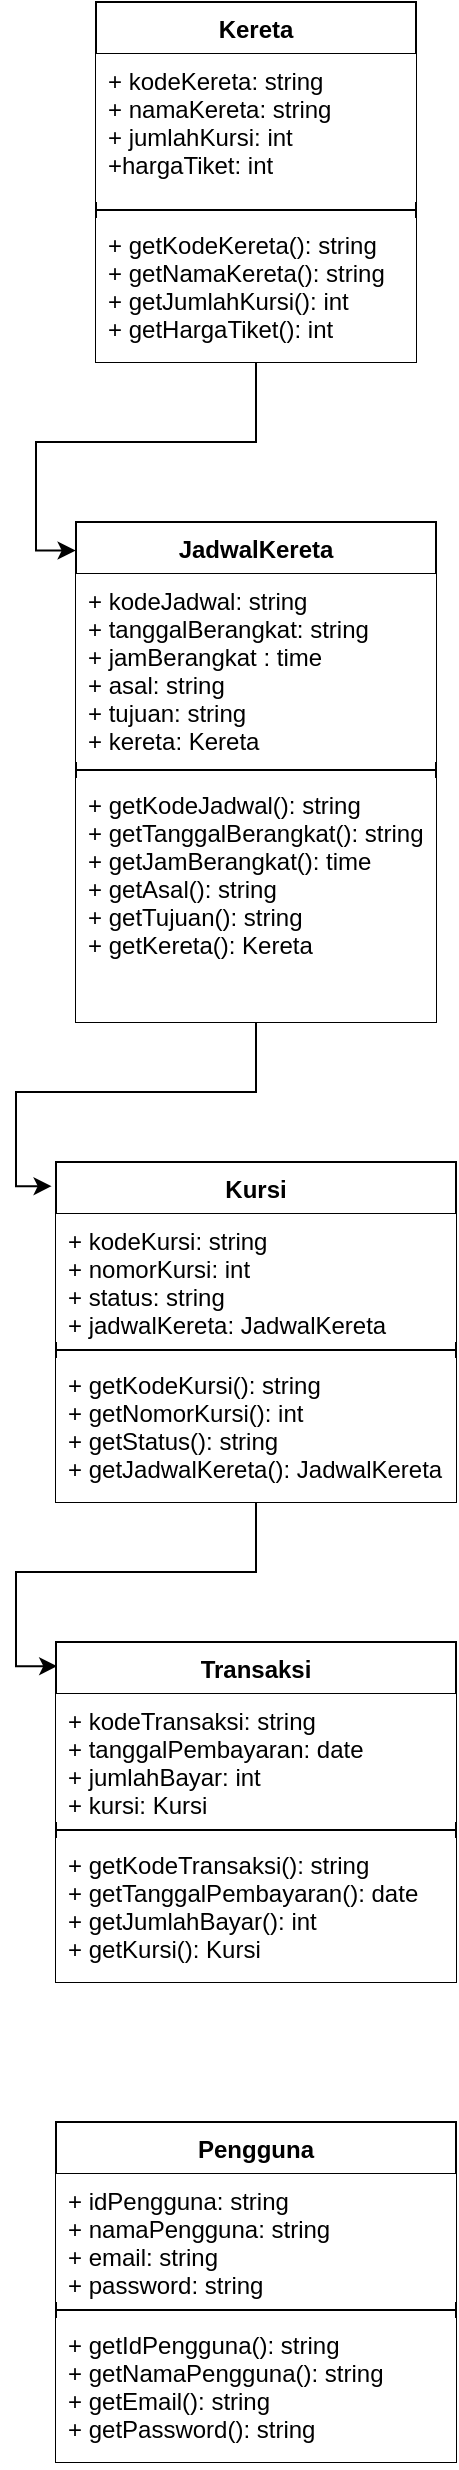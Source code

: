 <mxfile version="20.8.16" type="device"><diagram id="C5RBs43oDa-KdzZeNtuy" name="Page-1"><mxGraphModel dx="1257" dy="749" grid="1" gridSize="10" guides="1" tooltips="1" connect="1" arrows="1" fold="1" page="1" pageScale="1" pageWidth="827" pageHeight="1169" math="0" shadow="0"><root><mxCell id="WIyWlLk6GJQsqaUBKTNV-0"/><mxCell id="WIyWlLk6GJQsqaUBKTNV-1" parent="WIyWlLk6GJQsqaUBKTNV-0"/><mxCell id="WXlN-k_d-JFm07Loed7f-23" style="edgeStyle=orthogonalEdgeStyle;rounded=0;orthogonalLoop=1;jettySize=auto;html=1;entryX=-0.001;entryY=0.057;entryDx=0;entryDy=0;entryPerimeter=0;" edge="1" parent="WIyWlLk6GJQsqaUBKTNV-1" source="WXlN-k_d-JFm07Loed7f-1" target="WXlN-k_d-JFm07Loed7f-5"><mxGeometry relative="1" as="geometry"/></mxCell><mxCell id="WXlN-k_d-JFm07Loed7f-1" value="Kereta" style="swimlane;fontStyle=1;align=center;verticalAlign=top;childLayout=stackLayout;horizontal=1;startSize=26;horizontalStack=0;resizeParent=1;resizeParentMax=0;resizeLast=0;collapsible=1;marginBottom=0;" vertex="1" parent="WIyWlLk6GJQsqaUBKTNV-1"><mxGeometry x="110" y="20" width="160" height="180" as="geometry"/></mxCell><mxCell id="WXlN-k_d-JFm07Loed7f-2" value="+ kodeKereta: string&#10;+ namaKereta: string&#10;+ jumlahKursi: int&#10;+hargaTiket: int&#10;" style="text;align=left;verticalAlign=top;spacingLeft=4;spacingRight=4;overflow=hidden;rotatable=0;points=[[0,0.5],[1,0.5]];portConstraint=eastwest;fillColor=default;" vertex="1" parent="WXlN-k_d-JFm07Loed7f-1"><mxGeometry y="26" width="160" height="74" as="geometry"/></mxCell><mxCell id="WXlN-k_d-JFm07Loed7f-3" value="" style="line;strokeWidth=1;fillColor=none;align=left;verticalAlign=middle;spacingTop=-1;spacingLeft=3;spacingRight=3;rotatable=0;labelPosition=right;points=[];portConstraint=eastwest;strokeColor=inherit;" vertex="1" parent="WXlN-k_d-JFm07Loed7f-1"><mxGeometry y="100" width="160" height="8" as="geometry"/></mxCell><mxCell id="WXlN-k_d-JFm07Loed7f-4" value="+ getKodeKereta(): string&#10;+ getNamaKereta(): string&#10;+ getJumlahKursi(): int&#10;+ getHargaTiket(): int" style="text;align=left;verticalAlign=top;spacingLeft=4;spacingRight=4;overflow=hidden;rotatable=0;points=[[0,0.5],[1,0.5]];portConstraint=eastwest;fillColor=default;" vertex="1" parent="WXlN-k_d-JFm07Loed7f-1"><mxGeometry y="108" width="160" height="72" as="geometry"/></mxCell><mxCell id="WXlN-k_d-JFm07Loed7f-24" style="edgeStyle=orthogonalEdgeStyle;rounded=0;orthogonalLoop=1;jettySize=auto;html=1;entryX=-0.011;entryY=0.071;entryDx=0;entryDy=0;entryPerimeter=0;" edge="1" parent="WIyWlLk6GJQsqaUBKTNV-1" source="WXlN-k_d-JFm07Loed7f-5" target="WXlN-k_d-JFm07Loed7f-9"><mxGeometry relative="1" as="geometry"><Array as="points"><mxPoint x="190" y="565"/><mxPoint x="70" y="565"/><mxPoint x="70" y="612"/></Array></mxGeometry></mxCell><mxCell id="WXlN-k_d-JFm07Loed7f-5" value="JadwalKereta" style="swimlane;fontStyle=1;align=center;verticalAlign=top;childLayout=stackLayout;horizontal=1;startSize=26;horizontalStack=0;resizeParent=1;resizeParentMax=0;resizeLast=0;collapsible=1;marginBottom=0;fillColor=#FFFFFF;" vertex="1" parent="WIyWlLk6GJQsqaUBKTNV-1"><mxGeometry x="100" y="280" width="180" height="250" as="geometry"/></mxCell><mxCell id="WXlN-k_d-JFm07Loed7f-6" value="+ kodeJadwal: string&#10;+ tanggalBerangkat: string&#10;+ jamBerangkat : time&#10;+ asal: string&#10;+ tujuan: string&#10;+ kereta: Kereta&#10;" style="text;strokeColor=none;fillColor=default;align=left;verticalAlign=top;spacingLeft=4;spacingRight=4;overflow=hidden;rotatable=0;points=[[0,0.5],[1,0.5]];portConstraint=eastwest;" vertex="1" parent="WXlN-k_d-JFm07Loed7f-5"><mxGeometry y="26" width="180" height="94" as="geometry"/></mxCell><mxCell id="WXlN-k_d-JFm07Loed7f-7" value="" style="line;strokeWidth=1;fillColor=none;align=left;verticalAlign=middle;spacingTop=-1;spacingLeft=3;spacingRight=3;rotatable=0;labelPosition=right;points=[];portConstraint=eastwest;strokeColor=inherit;" vertex="1" parent="WXlN-k_d-JFm07Loed7f-5"><mxGeometry y="120" width="180" height="8" as="geometry"/></mxCell><mxCell id="WXlN-k_d-JFm07Loed7f-8" value="+ getKodeJadwal(): string&#10;+ getTanggalBerangkat(): string&#10;+ getJamBerangkat(): time&#10;+ getAsal(): string&#10;+ getTujuan(): string&#10;+ getKereta(): Kereta&#10;" style="text;align=left;verticalAlign=top;spacingLeft=4;spacingRight=4;overflow=hidden;rotatable=0;points=[[0,0.5],[1,0.5]];portConstraint=eastwest;fillColor=default;" vertex="1" parent="WXlN-k_d-JFm07Loed7f-5"><mxGeometry y="128" width="180" height="122" as="geometry"/></mxCell><mxCell id="WXlN-k_d-JFm07Loed7f-25" style="edgeStyle=orthogonalEdgeStyle;rounded=0;orthogonalLoop=1;jettySize=auto;html=1;entryX=0.003;entryY=0.071;entryDx=0;entryDy=0;entryPerimeter=0;" edge="1" parent="WIyWlLk6GJQsqaUBKTNV-1" source="WXlN-k_d-JFm07Loed7f-9" target="WXlN-k_d-JFm07Loed7f-13"><mxGeometry relative="1" as="geometry"/></mxCell><mxCell id="WXlN-k_d-JFm07Loed7f-9" value="Kursi" style="swimlane;fontStyle=1;align=center;verticalAlign=top;childLayout=stackLayout;horizontal=1;startSize=26;horizontalStack=0;resizeParent=1;resizeParentMax=0;resizeLast=0;collapsible=1;marginBottom=0;fillColor=#FFFFFF;" vertex="1" parent="WIyWlLk6GJQsqaUBKTNV-1"><mxGeometry x="90" y="600" width="200" height="170" as="geometry"/></mxCell><mxCell id="WXlN-k_d-JFm07Loed7f-10" value="+ kodeKursi: string&#10;+ nomorKursi: int&#10;+ status: string&#10;+ jadwalKereta: JadwalKereta&#10;" style="text;strokeColor=none;fillColor=default;align=left;verticalAlign=top;spacingLeft=4;spacingRight=4;overflow=hidden;rotatable=0;points=[[0,0.5],[1,0.5]];portConstraint=eastwest;" vertex="1" parent="WXlN-k_d-JFm07Loed7f-9"><mxGeometry y="26" width="200" height="64" as="geometry"/></mxCell><mxCell id="WXlN-k_d-JFm07Loed7f-11" value="" style="line;strokeWidth=1;fillColor=none;align=left;verticalAlign=middle;spacingTop=-1;spacingLeft=3;spacingRight=3;rotatable=0;labelPosition=right;points=[];portConstraint=eastwest;strokeColor=inherit;" vertex="1" parent="WXlN-k_d-JFm07Loed7f-9"><mxGeometry y="90" width="200" height="8" as="geometry"/></mxCell><mxCell id="WXlN-k_d-JFm07Loed7f-12" value="+ getKodeKursi(): string&#10;+ getNomorKursi(): int&#10;+ getStatus(): string&#10;+ getJadwalKereta(): JadwalKereta&#10;" style="text;align=left;verticalAlign=top;spacingLeft=4;spacingRight=4;overflow=hidden;rotatable=0;points=[[0,0.5],[1,0.5]];portConstraint=eastwest;fillColor=default;" vertex="1" parent="WXlN-k_d-JFm07Loed7f-9"><mxGeometry y="98" width="200" height="72" as="geometry"/></mxCell><mxCell id="WXlN-k_d-JFm07Loed7f-13" value="Transaksi" style="swimlane;fontStyle=1;align=center;verticalAlign=top;childLayout=stackLayout;horizontal=1;startSize=26;horizontalStack=0;resizeParent=1;resizeParentMax=0;resizeLast=0;collapsible=1;marginBottom=0;fillColor=#FFFFFF;" vertex="1" parent="WIyWlLk6GJQsqaUBKTNV-1"><mxGeometry x="90" y="840" width="200" height="170" as="geometry"/></mxCell><mxCell id="WXlN-k_d-JFm07Loed7f-14" value="+ kodeTransaksi: string&#10;+ tanggalPembayaran: date&#10;+ jumlahBayar: int&#10;+ kursi: Kursi" style="text;strokeColor=none;fillColor=default;align=left;verticalAlign=top;spacingLeft=4;spacingRight=4;overflow=hidden;rotatable=0;points=[[0,0.5],[1,0.5]];portConstraint=eastwest;" vertex="1" parent="WXlN-k_d-JFm07Loed7f-13"><mxGeometry y="26" width="200" height="64" as="geometry"/></mxCell><mxCell id="WXlN-k_d-JFm07Loed7f-15" value="" style="line;strokeWidth=1;fillColor=none;align=left;verticalAlign=middle;spacingTop=-1;spacingLeft=3;spacingRight=3;rotatable=0;labelPosition=right;points=[];portConstraint=eastwest;strokeColor=inherit;" vertex="1" parent="WXlN-k_d-JFm07Loed7f-13"><mxGeometry y="90" width="200" height="8" as="geometry"/></mxCell><mxCell id="WXlN-k_d-JFm07Loed7f-16" value="+ getKodeTransaksi(): string&#10;+ getTanggalPembayaran(): date&#10;+ getJumlahBayar(): int&#10;+ getKursi(): Kursi" style="text;align=left;verticalAlign=top;spacingLeft=4;spacingRight=4;overflow=hidden;rotatable=0;points=[[0,0.5],[1,0.5]];portConstraint=eastwest;fillColor=default;" vertex="1" parent="WXlN-k_d-JFm07Loed7f-13"><mxGeometry y="98" width="200" height="72" as="geometry"/></mxCell><mxCell id="WXlN-k_d-JFm07Loed7f-17" value="Pengguna" style="swimlane;fontStyle=1;align=center;verticalAlign=top;childLayout=stackLayout;horizontal=1;startSize=26;horizontalStack=0;resizeParent=1;resizeParentMax=0;resizeLast=0;collapsible=1;marginBottom=0;fillColor=#FFFFFF;" vertex="1" parent="WIyWlLk6GJQsqaUBKTNV-1"><mxGeometry x="90" y="1080" width="200" height="170" as="geometry"/></mxCell><mxCell id="WXlN-k_d-JFm07Loed7f-18" value="+ idPengguna: string&#10;+ namaPengguna: string&#10;+ email: string&#10;+ password: string" style="text;strokeColor=none;fillColor=default;align=left;verticalAlign=top;spacingLeft=4;spacingRight=4;overflow=hidden;rotatable=0;points=[[0,0.5],[1,0.5]];portConstraint=eastwest;" vertex="1" parent="WXlN-k_d-JFm07Loed7f-17"><mxGeometry y="26" width="200" height="64" as="geometry"/></mxCell><mxCell id="WXlN-k_d-JFm07Loed7f-19" value="" style="line;strokeWidth=1;fillColor=none;align=left;verticalAlign=middle;spacingTop=-1;spacingLeft=3;spacingRight=3;rotatable=0;labelPosition=right;points=[];portConstraint=eastwest;strokeColor=inherit;" vertex="1" parent="WXlN-k_d-JFm07Loed7f-17"><mxGeometry y="90" width="200" height="8" as="geometry"/></mxCell><mxCell id="WXlN-k_d-JFm07Loed7f-20" value="+ getIdPengguna(): string&#10;+ getNamaPengguna(): string&#10;+ getEmail(): string&#10;+ getPassword(): string" style="text;align=left;verticalAlign=top;spacingLeft=4;spacingRight=4;overflow=hidden;rotatable=0;points=[[0,0.5],[1,0.5]];portConstraint=eastwest;fillColor=default;" vertex="1" parent="WXlN-k_d-JFm07Loed7f-17"><mxGeometry y="98" width="200" height="72" as="geometry"/></mxCell></root></mxGraphModel></diagram></mxfile>